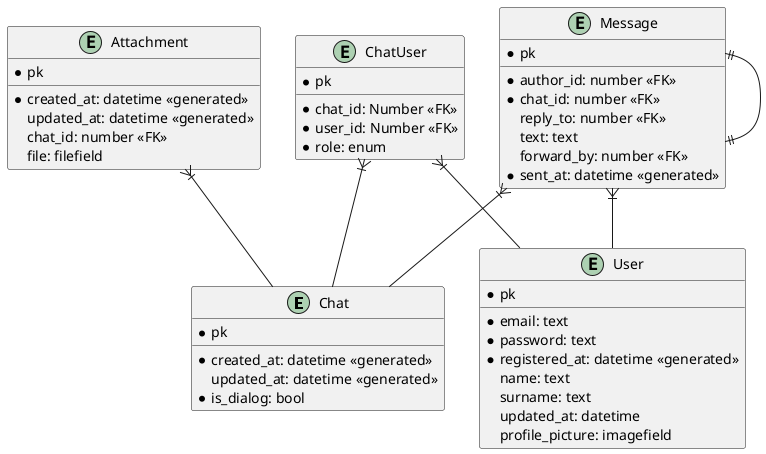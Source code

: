 @startuml
entity Chat {
* pk
__
*created_at: datetime <<generated>>
updated_at: datetime <<generated>>
*is_dialog: bool
}

entity Attachment {
* pk
__
*created_at: datetime <<generated>>
updated_at: datetime <<generated>>
chat_id: number <<FK>>
file: filefield
}

entity Message {
* pk
__
*author_id: number <<FK>>
*chat_id: number <<FK>>
reply_to: number <<FK>>
text: text
forward_by: number <<FK>>
*sent_at: datetime <<generated>>
}

entity User {
* pk
__
*email: text
*password: text
*registered_at: datetime <<generated>>
name: text
surname: text
updated_at: datetime
profile_picture: imagefield
}

entity ChatUser {
* pk
__
* chat_id: Number <<FK>>
* user_id: Number <<FK>>
* role: enum
}


ChatUser }|-- User
ChatUser }|-- Chat


Message }|-- User
Message }|-- Chat

Attachment }|-- Chat

Message ||--|| Message
@enduml